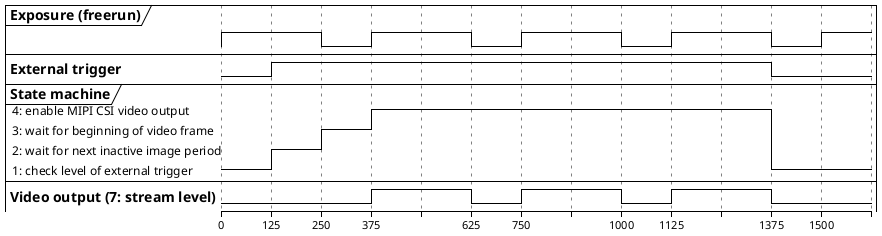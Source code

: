 @startuml
!theme plain
clock   "Exposure (freerun)"             as FREE with period 375 pulse 250
binary  "External trigger"               as TRIG
robust  "State machine"                  as STATE
binary  "Video output (7: stream level)" as STREAM

@0
STATE is "1: check level of external trigger"
@125
TRIG is high
STATE is "2: wait for next inactive image period"
@250
STATE is "3: wait for beginning of video frame"
@375
STATE is "4: enable MIPI CSI video output"
STREAM is high
@625
STREAM is low
@750
STREAM is high
@1000
STREAM is low
@1125
STREAM is high
@1375
TRIG is low
STATE is "1: check level of external trigger"
STREAM is low
@1500

@enduml
